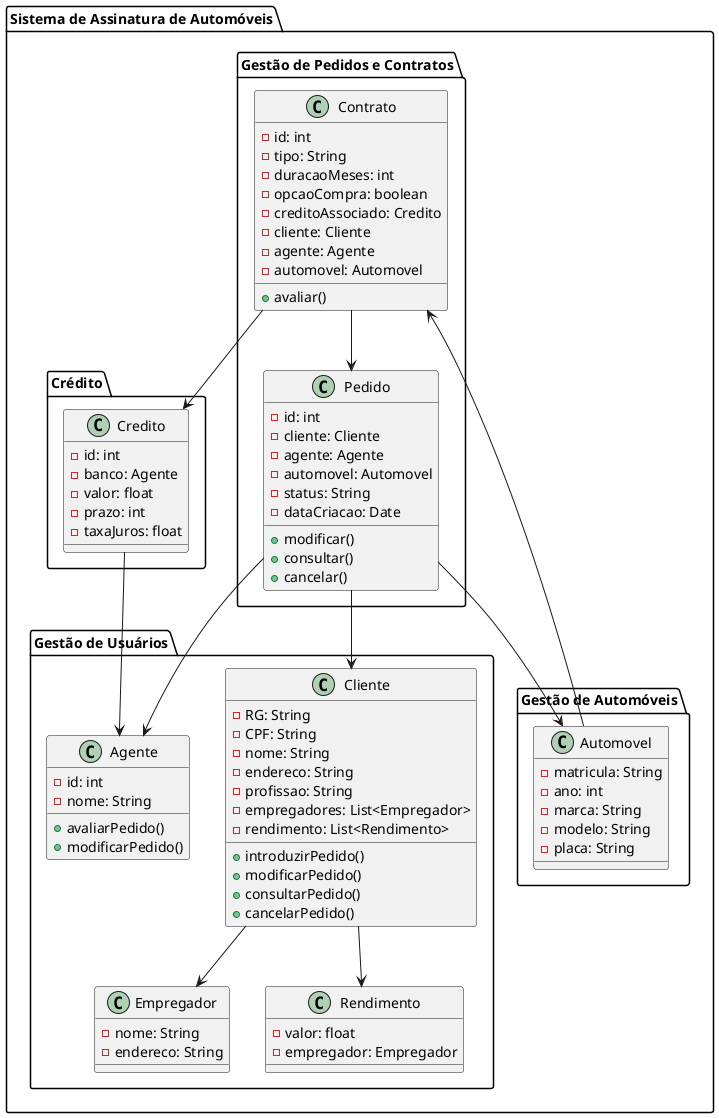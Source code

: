 @startuml
package "Sistema de Assinatura de Automóveis" {

  package "Gestão de Pedidos e Contratos" {
    class Pedido {
      -id: int
      -cliente: Cliente
      -agente: Agente
      -automovel: Automovel
      -status: String
      -dataCriacao: Date
      +modificar()
      +consultar()
      +cancelar()
    }

    class Contrato {
      -id: int
      -tipo: String
      -duracaoMeses: int
      -opcaoCompra: boolean
      -creditoAssociado: Credito
      -cliente: Cliente
      -agente: Agente
      -automovel: Automovel
      +avaliar()
    }
  }

  package "Gestão de Usuários" {
    class Cliente {
      -RG: String
      -CPF: String
      -nome: String
      -endereco: String
      -profissao: String
      -empregadores: List<Empregador>
      -rendimento: List<Rendimento>
      +introduzirPedido()
      +modificarPedido()
      +consultarPedido()
      +cancelarPedido()
    }

    class Agente {
      -id: int
      -nome: String
      +avaliarPedido()
      +modificarPedido()
    }

    class Empregador {
      -nome: String
      -endereco: String
    }

    class Rendimento {
      -valor: float
      -empregador: Empregador
    }
  }

  package "Gestão de Automóveis" {
    class Automovel {
      -matricula: String
      -ano: int
      -marca: String
      -modelo: String
      -placa: String
    }
  }

  package "Crédito" {
    class Credito {
      -id: int
      -banco: Agente
      -valor: float
      -prazo: int
      -taxaJuros: float
    }
  }


}

Pedido --> Cliente
Pedido --> Automovel
Pedido --> Agente
Contrato --> Pedido
Contrato --> Credito
Cliente --> Empregador
Cliente --> Rendimento
Automovel --> Contrato
Credito --> Agente


@enduml

